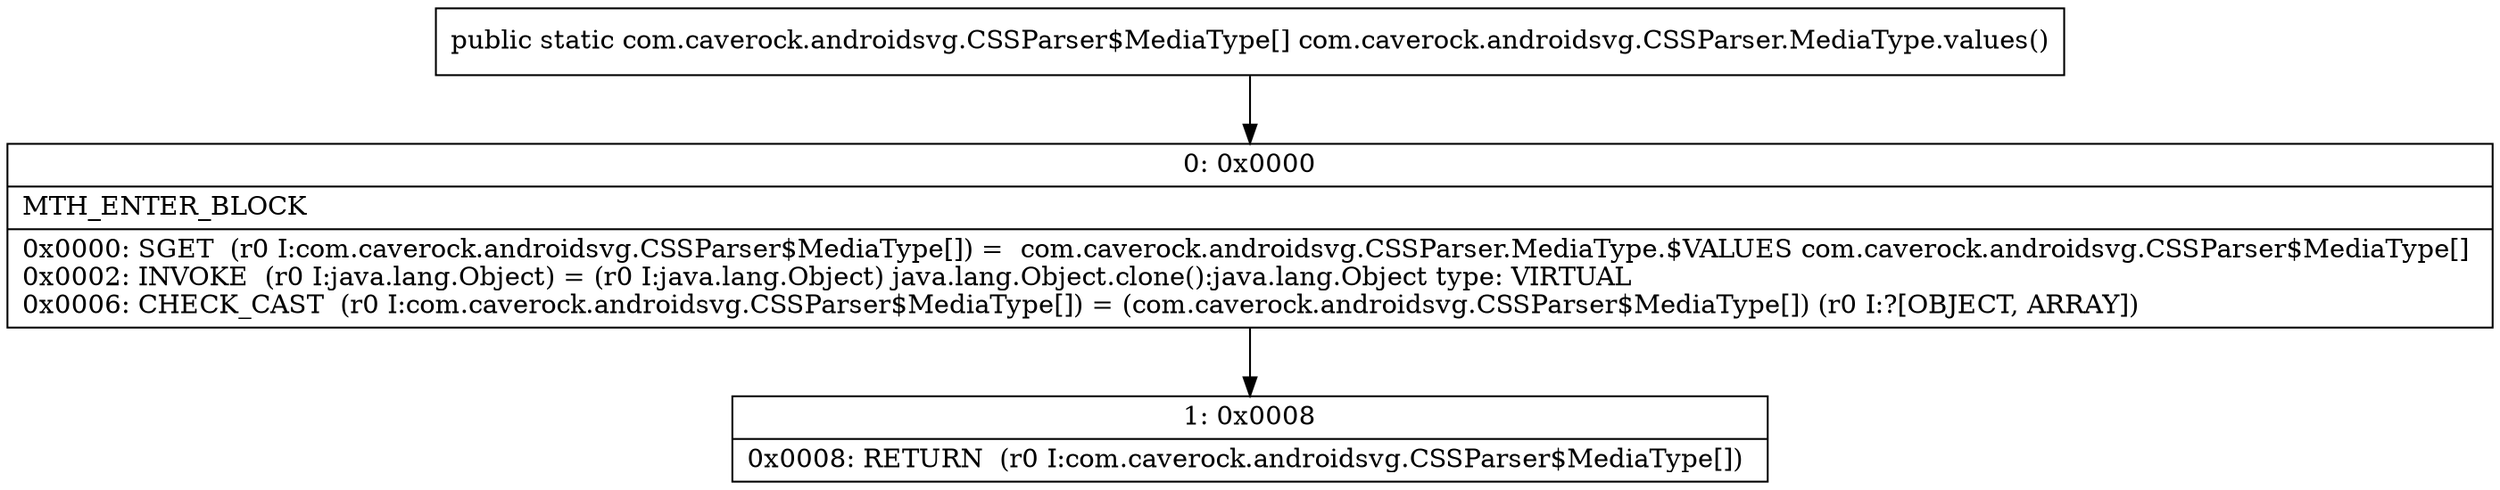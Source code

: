 digraph "CFG forcom.caverock.androidsvg.CSSParser.MediaType.values()[Lcom\/caverock\/androidsvg\/CSSParser$MediaType;" {
Node_0 [shape=record,label="{0\:\ 0x0000|MTH_ENTER_BLOCK\l|0x0000: SGET  (r0 I:com.caverock.androidsvg.CSSParser$MediaType[]) =  com.caverock.androidsvg.CSSParser.MediaType.$VALUES com.caverock.androidsvg.CSSParser$MediaType[] \l0x0002: INVOKE  (r0 I:java.lang.Object) = (r0 I:java.lang.Object) java.lang.Object.clone():java.lang.Object type: VIRTUAL \l0x0006: CHECK_CAST  (r0 I:com.caverock.androidsvg.CSSParser$MediaType[]) = (com.caverock.androidsvg.CSSParser$MediaType[]) (r0 I:?[OBJECT, ARRAY]) \l}"];
Node_1 [shape=record,label="{1\:\ 0x0008|0x0008: RETURN  (r0 I:com.caverock.androidsvg.CSSParser$MediaType[]) \l}"];
MethodNode[shape=record,label="{public static com.caverock.androidsvg.CSSParser$MediaType[] com.caverock.androidsvg.CSSParser.MediaType.values() }"];
MethodNode -> Node_0;
Node_0 -> Node_1;
}

